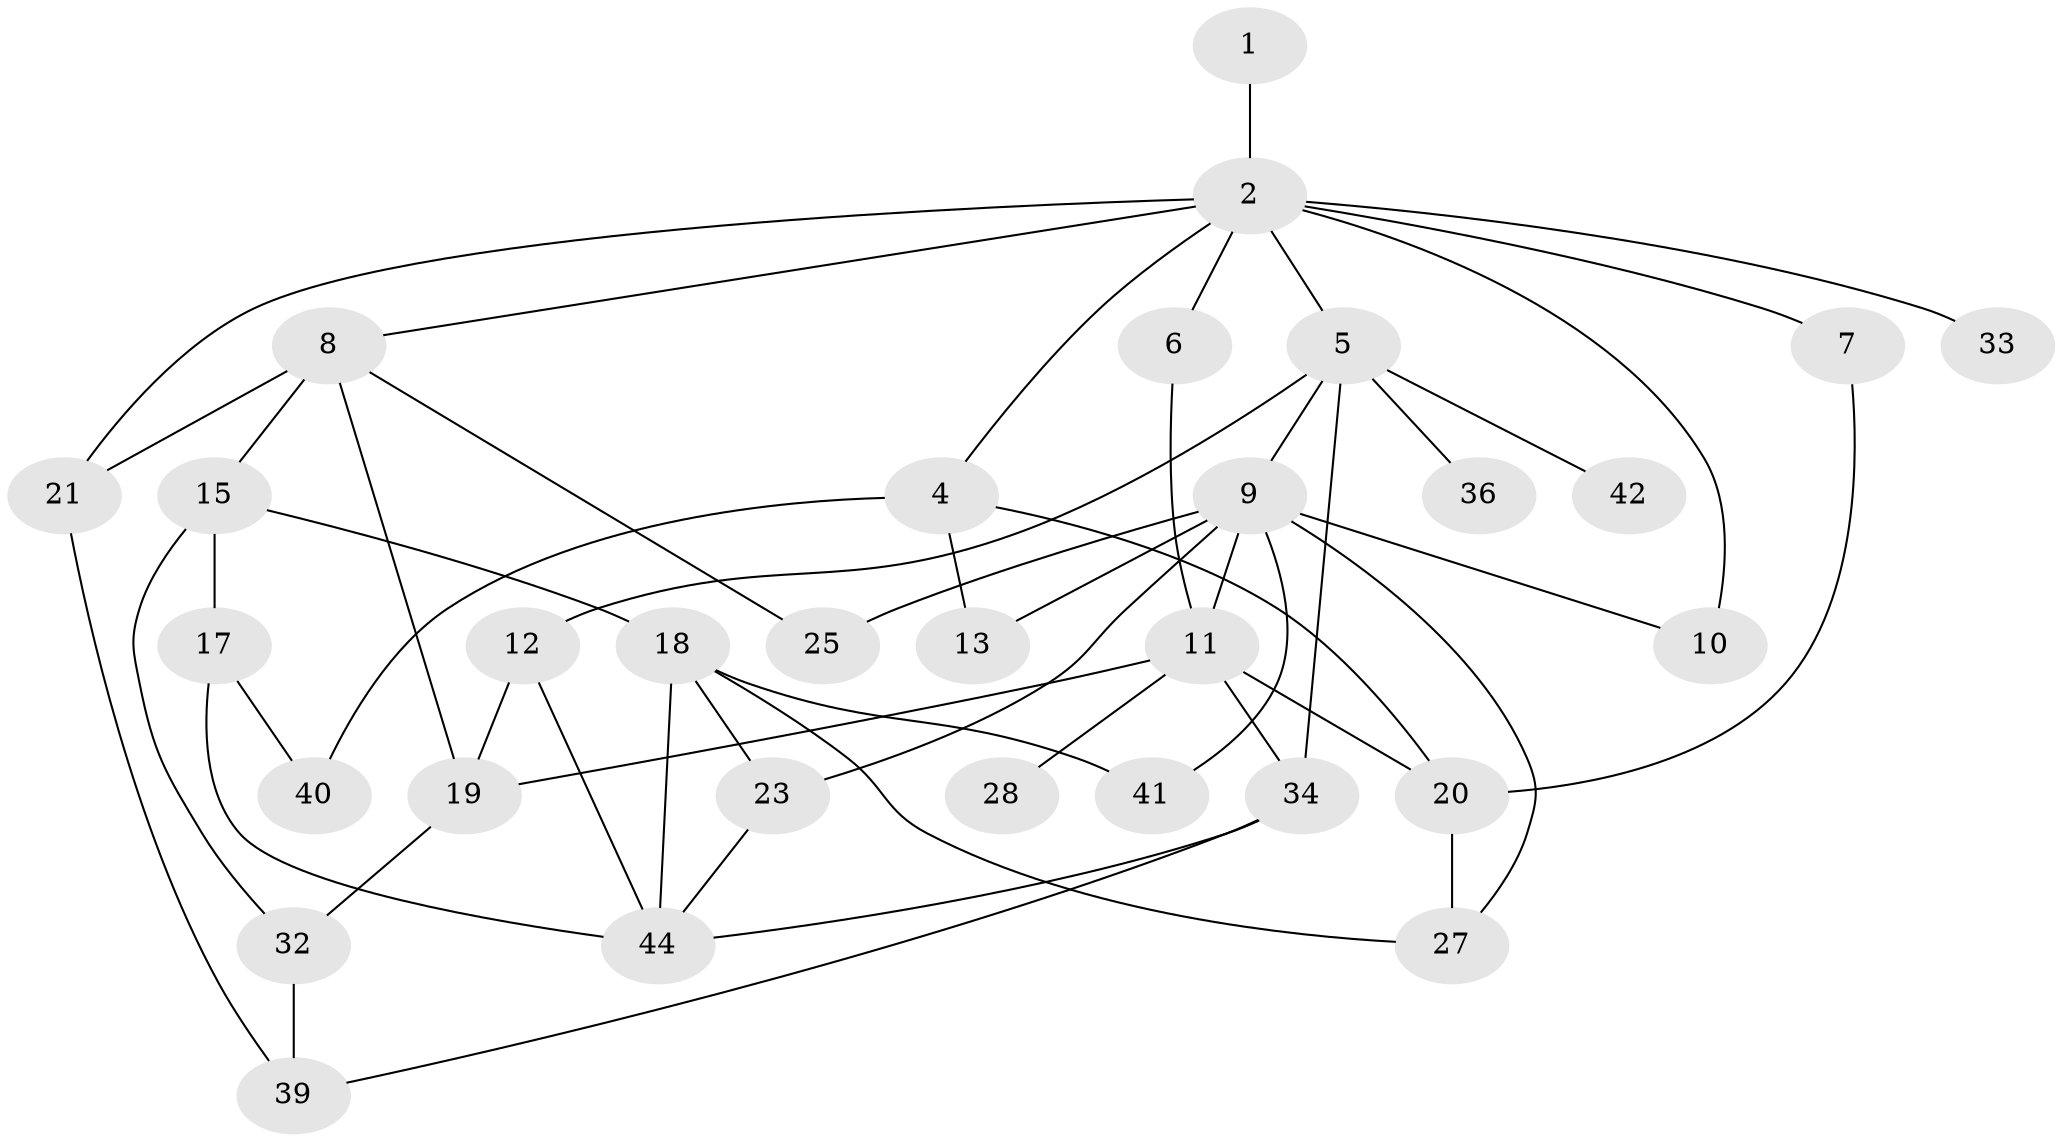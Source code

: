 // original degree distribution, {2: 0.33962264150943394, 6: 0.05660377358490566, 5: 0.05660377358490566, 4: 0.18867924528301888, 7: 0.018867924528301886, 3: 0.18867924528301888, 1: 0.1509433962264151}
// Generated by graph-tools (version 1.1) at 2025/41/03/06/25 10:41:26]
// undirected, 31 vertices, 52 edges
graph export_dot {
graph [start="1"]
  node [color=gray90,style=filled];
  1 [super="+50"];
  2 [super="+3"];
  4 [super="+22"];
  5 [super="+35"];
  6;
  7;
  8 [super="+14"];
  9 [super="+16"];
  10 [super="+24"];
  11 [super="+51"];
  12 [super="+26"];
  13;
  15 [super="+52"];
  17 [super="+29"];
  18 [super="+48"];
  19 [super="+30"];
  20 [super="+37"];
  21 [super="+53"];
  23 [super="+31"];
  25 [super="+43"];
  27 [super="+45"];
  28;
  32 [super="+47"];
  33;
  34 [super="+38"];
  36;
  39 [super="+49"];
  40;
  41;
  42;
  44 [super="+46"];
  1 -- 2;
  2 -- 4;
  2 -- 5;
  2 -- 7;
  2 -- 21;
  2 -- 33;
  2 -- 6;
  2 -- 8;
  2 -- 10;
  4 -- 13;
  4 -- 40;
  4 -- 20;
  5 -- 9;
  5 -- 12;
  5 -- 34;
  5 -- 42;
  5 -- 36;
  6 -- 11;
  7 -- 20;
  8 -- 21;
  8 -- 15 [weight=2];
  8 -- 25;
  8 -- 19 [weight=2];
  9 -- 23;
  9 -- 27;
  9 -- 13;
  9 -- 10;
  9 -- 11;
  9 -- 25;
  9 -- 41;
  11 -- 20;
  11 -- 28;
  11 -- 34;
  11 -- 19;
  12 -- 19 [weight=2];
  12 -- 44;
  15 -- 17;
  15 -- 18;
  15 -- 32;
  17 -- 44;
  17 -- 40;
  18 -- 41;
  18 -- 23;
  18 -- 44;
  18 -- 27;
  19 -- 32;
  20 -- 27;
  21 -- 39;
  23 -- 44;
  32 -- 39;
  34 -- 44;
  34 -- 39;
}
